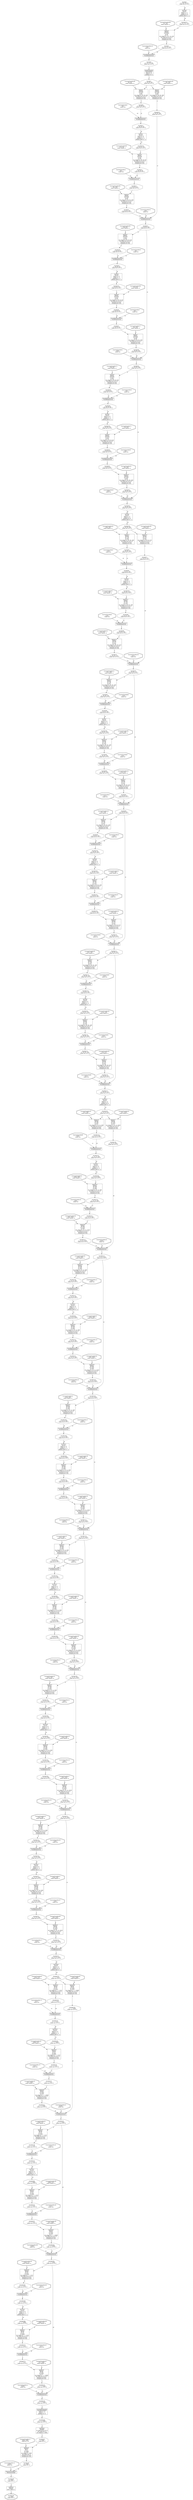 digraph webdnn_ir {
graph [
];
op_Im2Col0 [label="Im2Col0
Im2Col
ksize=(7, 7)
stride=(2, 2)
padding=(3, 3)
dilation_rate=(1, 1)", shape=box];
var_4524797512 [
label="Variable1
(1, 224, 224, 3)
Order=[N, H, W, C]",shape=octagon,style="dashed"];
var_4524797512 -> op_Im2Col0 [label="im"];
var_4782566536 [
label="Variable313
(1, 112, 112, 147)
Order=[N, H, W, C]",shape=octagon];
op_Im2Col0 -> var_4782566536 [label="col"];
op_Sgemm0 [label="Sgemm0
Sgemm
M=12544
N=64
K=147
out_shape=[1, 112, 112, 64]
out_order=[N, H, W, C]
transpose_A=True
transpose_B=True", shape=box];
var_4782566536 -> op_Sgemm0 [label="A"];
var_4788065784 [
label="ConstantVariable386
(147, 64)
Order=[AxisK, C]",shape=doubleoctagon];
var_4788065784 -> op_Sgemm0 [label="B"];
var_4524832192 [
label="Variable2
(1, 112, 112, 64)
Order=[N, H, W, C]",shape=octagon];
op_Sgemm0 -> var_4524832192 [label="C"];
op_FusedElementwise48 [label="FusedElementwise48
FusedElementwise
", shape=box];
var_4524832192 -> op_FusedElementwise48 [label="x0"];
var_4782793448 [
label="ConstantVariable219
(64,)
Order=[C]",shape=doubleoctagon];
var_4782793448 -> op_FusedElementwise48 [label="x1"];
var_4782564296 [
label="Variable6
(1, 112, 112, 64)
Order=[N, H, W, C]",shape=octagon];
op_FusedElementwise48 -> var_4782564296 [label="y"];
op_MaxPooling2D0 [label="MaxPooling2D0
MaxPooling2D
ksize=(3, 3)
stride=(2, 2)
padding=(0, 0)", shape=box];
var_4782564296 -> op_MaxPooling2D0 [label="x"];
var_4782565192 [
label="Variable7
(1, 56, 56, 64)
Order=[N, H, W, C]",shape=octagon];
op_MaxPooling2D0 -> var_4782565192 [label="y"];
op_Sgemm4 [label="Sgemm4
Sgemm
M=3136
N=256
K=64
out_shape=[1, 56, 56, 256]
out_order=[N, H, W, C]
transpose_A=True
transpose_B=True", shape=box];
var_4782565192 -> op_Sgemm4 [label="A"];
var_4911238952 [
label="ConstantVariable398
(64, 256)
Order=[AxisK, C]",shape=doubleoctagon];
var_4911238952 -> op_Sgemm4 [label="B"];
var_4782605256 [
label="Variable19
(1, 56, 56, 256)
Order=[N, H, W, C]",shape=octagon];
op_Sgemm4 -> var_4782605256 [label="C"];
op_Sgemm1 [label="Sgemm1
Sgemm
M=3136
N=64
K=64
out_shape=[1, 56, 56, 64]
out_order=[N, H, W, C]
transpose_A=True
transpose_B=True", shape=box];
var_4782565192 -> op_Sgemm1 [label="A"];
var_4784367992 [
label="ConstantVariable389
(64, 64)
Order=[AxisK, C]",shape=doubleoctagon];
var_4784367992 -> op_Sgemm1 [label="B"];
var_4782759160 [
label="Variable9
(1, 56, 56, 64)
Order=[N, H, W, C]",shape=octagon];
op_Sgemm1 -> var_4782759160 [label="C"];
op_FusedElementwise47 [label="FusedElementwise47
FusedElementwise
", shape=box];
var_4782795240 [
label="ConstantVariable7
(64,)
Order=[C]",shape=doubleoctagon];
var_4782795240 -> op_FusedElementwise47 [label="x0"];
var_4782759160 -> op_FusedElementwise47 [label="x1"];
var_4782721680 [
label="Variable12
(1, 56, 56, 64)
Order=[N, H, W, C]",shape=octagon];
op_FusedElementwise47 -> var_4782721680 [label="y"];
op_Im2Col1 [label="Im2Col1
Im2Col
ksize=(3, 3)
stride=(1, 1)
padding=(1, 1)
dilation_rate=(1, 1)", shape=box];
var_4782721680 -> op_Im2Col1 [label="im"];
var_4524834264 [
label="Variable316
(1, 56, 56, 576)
Order=[N, H, W, C]",shape=octagon];
op_Im2Col1 -> var_4524834264 [label="col"];
op_Sgemm2 [label="Sgemm2
Sgemm
M=3136
N=64
K=576
out_shape=[1, 56, 56, 64]
out_order=[N, H, W, C]
transpose_A=True
transpose_B=True", shape=box];
var_4524834264 -> op_Sgemm2 [label="A"];
var_4784337080 [
label="ConstantVariable392
(576, 64)
Order=[AxisK, C]",shape=doubleoctagon];
var_4784337080 -> op_Sgemm2 [label="B"];
var_4782719160 [
label="Variable14
(1, 56, 56, 64)
Order=[N, H, W, C]",shape=octagon];
op_Sgemm2 -> var_4782719160 [label="C"];
op_FusedElementwise46 [label="FusedElementwise46
FusedElementwise
", shape=box];
var_4782719160 -> op_FusedElementwise46 [label="x0"];
var_4782838112 [
label="ConstantVariable11
(64,)
Order=[C]",shape=doubleoctagon];
var_4782838112 -> op_FusedElementwise46 [label="x1"];
var_4782694472 [
label="Variable17
(1, 56, 56, 64)
Order=[N, H, W, C]",shape=octagon];
op_FusedElementwise46 -> var_4782694472 [label="y"];
op_Sgemm3 [label="Sgemm3
Sgemm
M=3136
N=256
K=64
out_shape=[1, 56, 56, 256]
out_order=[N, H, W, C]
transpose_A=True
transpose_B=True", shape=box];
var_4782694472 -> op_Sgemm3 [label="A"];
var_4911235704 [
label="ConstantVariable395
(64, 256)
Order=[AxisK, C]",shape=doubleoctagon];
var_4911235704 -> op_Sgemm3 [label="B"];
var_4782655416 [
label="Variable21
(1, 56, 56, 256)
Order=[N, H, W, C]",shape=octagon];
op_Sgemm3 -> var_4782655416 [label="C"];
op_FusedElementwise45 [label="FusedElementwise45
FusedElementwise
", shape=box];
var_4782913184 [
label="ConstantVariable231
(256,)
Order=[C]",shape=doubleoctagon];
var_4782913184 -> op_FusedElementwise45 [label="x0"];
var_4782655416 -> op_FusedElementwise45 [label="x1"];
var_4782605256 -> op_FusedElementwise45 [label="x2"];
var_4782870600 [
label="Variable27
(1, 56, 56, 256)
Order=[N, H, W, C]",shape=octagon];
op_FusedElementwise45 -> var_4782870600 [label="y"];
op_Sgemm5 [label="Sgemm5
Sgemm
M=3136
N=64
K=256
out_shape=[1, 56, 56, 64]
out_order=[N, H, W, C]
transpose_A=True
transpose_B=True", shape=box];
var_4782870600 -> op_Sgemm5 [label="A"];
var_4788093056 [
label="ConstantVariable383
(256, 64)
Order=[AxisK, C]",shape=doubleoctagon];
var_4788093056 -> op_Sgemm5 [label="B"];
var_4782873736 [
label="Variable29
(1, 56, 56, 64)
Order=[N, H, W, C]",shape=octagon];
op_Sgemm5 -> var_4782873736 [label="C"];
op_FusedElementwise44 [label="FusedElementwise44
FusedElementwise
", shape=box];
var_4782873736 -> op_FusedElementwise44 [label="x0"];
var_4782893768 [
label="ConstantVariable23
(64,)
Order=[C]",shape=doubleoctagon];
var_4782893768 -> op_FusedElementwise44 [label="x1"];
var_4782912120 [
label="Variable32
(1, 56, 56, 64)
Order=[N, H, W, C]",shape=octagon];
op_FusedElementwise44 -> var_4782912120 [label="y"];
op_Im2Col2 [label="Im2Col2
Im2Col
ksize=(3, 3)
stride=(1, 1)
padding=(1, 1)
dilation_rate=(1, 1)", shape=box];
var_4782912120 -> op_Im2Col2 [label="im"];
var_4782874184 [
label="Variable321
(1, 56, 56, 576)
Order=[N, H, W, C]",shape=octagon];
op_Im2Col2 -> var_4782874184 [label="col"];
op_Sgemm6 [label="Sgemm6
Sgemm
M=3136
N=64
K=576
out_shape=[1, 56, 56, 64]
out_order=[N, H, W, C]
transpose_A=True
transpose_B=True", shape=box];
var_4782874184 -> op_Sgemm6 [label="A"];
var_4788119424 [
label="ConstantVariable380
(576, 64)
Order=[AxisK, C]",shape=doubleoctagon];
var_4788119424 -> op_Sgemm6 [label="B"];
var_4782915256 [
label="Variable34
(1, 56, 56, 64)
Order=[N, H, W, C]",shape=octagon];
op_Sgemm6 -> var_4782915256 [label="C"];
op_FusedElementwise43 [label="FusedElementwise43
FusedElementwise
", shape=box];
var_4782915256 -> op_FusedElementwise43 [label="x0"];
var_4782939384 [
label="ConstantVariable27
(64,)
Order=[C]",shape=doubleoctagon];
var_4782939384 -> op_FusedElementwise43 [label="x1"];
var_4782789800 [
label="Variable37
(1, 56, 56, 64)
Order=[N, H, W, C]",shape=octagon];
op_FusedElementwise43 -> var_4782789800 [label="y"];
op_Sgemm7 [label="Sgemm7
Sgemm
M=3136
N=256
K=64
out_shape=[1, 56, 56, 256]
out_order=[N, H, W, C]
transpose_A=True
transpose_B=True", shape=box];
var_4782789800 -> op_Sgemm7 [label="A"];
var_4788196016 [
label="ConstantVariable377
(64, 256)
Order=[AxisK, C]",shape=doubleoctagon];
var_4788196016 -> op_Sgemm7 [label="B"];
var_4782993704 [
label="Variable39
(1, 56, 56, 256)
Order=[N, H, W, C]",shape=octagon];
op_Sgemm7 -> var_4782993704 [label="C"];
op_FusedElementwise42 [label="FusedElementwise42
FusedElementwise
", shape=box];
var_4782993704 -> op_FusedElementwise42 [label="x0"];
var_4782870600 -> op_FusedElementwise42 [label="x1"];
var_4782997288 [
label="ConstantVariable31
(256,)
Order=[C]",shape=doubleoctagon];
var_4782997288 -> op_FusedElementwise42 [label="x2"];
var_4783021304 [
label="Variable43
(1, 56, 56, 256)
Order=[N, H, W, C]",shape=octagon];
op_FusedElementwise42 -> var_4783021304 [label="y"];
op_Sgemm8 [label="Sgemm8
Sgemm
M=3136
N=64
K=256
out_shape=[1, 56, 56, 64]
out_order=[N, H, W, C]
transpose_A=True
transpose_B=True", shape=box];
var_4783021304 -> op_Sgemm8 [label="A"];
var_4805106544 [
label="ConstantVariable374
(256, 64)
Order=[AxisK, C]",shape=doubleoctagon];
var_4805106544 -> op_Sgemm8 [label="B"];
var_4783184248 [
label="Variable45
(1, 56, 56, 64)
Order=[N, H, W, C]",shape=octagon];
op_Sgemm8 -> var_4783184248 [label="C"];
op_FusedElementwise41 [label="FusedElementwise41
FusedElementwise
", shape=box];
var_4783182288 [
label="ConstantVariable35
(64,)
Order=[C]",shape=doubleoctagon];
var_4783182288 -> op_FusedElementwise41 [label="x0"];
var_4783184248 -> op_FusedElementwise41 [label="x1"];
var_4783146768 [
label="Variable48
(1, 56, 56, 64)
Order=[N, H, W, C]",shape=octagon];
op_FusedElementwise41 -> var_4783146768 [label="y"];
op_Im2Col3 [label="Im2Col3
Im2Col
ksize=(3, 3)
stride=(1, 1)
padding=(1, 1)
dilation_rate=(1, 1)", shape=box];
var_4783146768 -> op_Im2Col3 [label="im"];
var_4782634040 [
label="Variable325
(1, 56, 56, 576)
Order=[N, H, W, C]",shape=octagon];
op_Im2Col3 -> var_4782634040 [label="col"];
op_Sgemm9 [label="Sgemm9
Sgemm
M=3136
N=64
K=576
out_shape=[1, 56, 56, 64]
out_order=[N, H, W, C]
transpose_A=True
transpose_B=True", shape=box];
var_4782634040 -> op_Sgemm9 [label="A"];
var_4805145880 [
label="ConstantVariable371
(576, 64)
Order=[AxisK, C]",shape=doubleoctagon];
var_4805145880 -> op_Sgemm9 [label="B"];
var_4783123312 [
label="Variable50
(1, 56, 56, 64)
Order=[N, H, W, C]",shape=octagon];
op_Sgemm9 -> var_4783123312 [label="C"];
op_FusedElementwise40 [label="FusedElementwise40
FusedElementwise
", shape=box];
var_4783229976 [
label="ConstantVariable39
(64,)
Order=[C]",shape=doubleoctagon];
var_4783229976 -> op_FusedElementwise40 [label="x0"];
var_4783123312 -> op_FusedElementwise40 [label="x1"];
var_4783090432 [
label="Variable53
(1, 56, 56, 64)
Order=[N, H, W, C]",shape=octagon];
op_FusedElementwise40 -> var_4783090432 [label="y"];
op_Sgemm10 [label="Sgemm10
Sgemm
M=3136
N=256
K=64
out_shape=[1, 56, 56, 256]
out_order=[N, H, W, C]
transpose_A=True
transpose_B=True", shape=box];
var_4783090432 -> op_Sgemm10 [label="A"];
var_4891162720 [
label="ConstantVariable401
(64, 256)
Order=[AxisK, C]",shape=doubleoctagon];
var_4891162720 -> op_Sgemm10 [label="B"];
var_4783088304 [
label="Variable55
(1, 56, 56, 256)
Order=[N, H, W, C]",shape=octagon];
op_Sgemm10 -> var_4783088304 [label="C"];
op_FusedElementwise39 [label="FusedElementwise39
FusedElementwise
", shape=box];
var_4783088304 -> op_FusedElementwise39 [label="x0"];
var_4783044816 [
label="ConstantVariable43
(256,)
Order=[C]",shape=doubleoctagon];
var_4783044816 -> op_FusedElementwise39 [label="x1"];
var_4783021304 -> op_FusedElementwise39 [label="x2"];
var_4783274248 [
label="Variable59
(1, 56, 56, 256)
Order=[N, H, W, C]",shape=octagon];
op_FusedElementwise39 -> var_4783274248 [label="y"];
op_Im2Col4 [label="Im2Col4
Im2Col
ksize=(1, 1)
stride=(2, 2)
padding=(0, 0)
dilation_rate=(1, 1)", shape=box];
var_4783274248 -> op_Im2Col4 [label="im"];
var_4782607776 [
label="Variable328
(1, 28, 28, 256)
Order=[N, H, W, C]",shape=octagon];
op_Im2Col4 -> var_4782607776 [label="col"];
op_Sgemm14 [label="Sgemm14
Sgemm
M=784
N=512
K=256
out_shape=[1, 28, 28, 512]
out_order=[N, H, W, C]
transpose_A=True
transpose_B=True", shape=box];
var_4805215400 [
label="ConstantVariable368
(256, 512)
Order=[AxisK, C]",shape=doubleoctagon];
var_4805215400 -> op_Sgemm14 [label="B"];
var_4782607776 -> op_Sgemm14 [label="A"];
var_4783314312 [
label="Variable71
(1, 28, 28, 512)
Order=[N, H, W, C]",shape=octagon];
op_Sgemm14 -> var_4783314312 [label="C"];
op_Sgemm11 [label="Sgemm11
Sgemm
M=784
N=128
K=256
out_shape=[1, 28, 28, 128]
out_order=[N, H, W, C]
transpose_A=True
transpose_B=True", shape=box];
var_4782607776 -> op_Sgemm11 [label="A"];
var_4784366536 [
label="ConstantVariable404
(256, 128)
Order=[AxisK, C]",shape=doubleoctagon];
var_4784366536 -> op_Sgemm11 [label="B"];
var_4783728120 [
label="Variable61
(1, 28, 28, 128)
Order=[N, H, W, C]",shape=octagon];
op_Sgemm11 -> var_4783728120 [label="C"];
op_FusedElementwise38 [label="FusedElementwise38
FusedElementwise
", shape=box];
var_4783701520 [
label="ConstantVariable47
(128,)
Order=[C]",shape=doubleoctagon];
var_4783701520 -> op_FusedElementwise38 [label="x0"];
var_4783728120 -> op_FusedElementwise38 [label="x1"];
var_4783698832 [
label="Variable64
(1, 28, 28, 128)
Order=[N, H, W, C]",shape=octagon];
op_FusedElementwise38 -> var_4783698832 [label="y"];
op_Im2Col5 [label="Im2Col5
Im2Col
ksize=(3, 3)
stride=(1, 1)
padding=(1, 1)
dilation_rate=(1, 1)", shape=box];
var_4783698832 -> op_Im2Col5 [label="im"];
var_4782912960 [
label="Variable330
(1, 28, 28, 1152)
Order=[N, H, W, C]",shape=octagon];
op_Im2Col5 -> var_4782912960 [label="col"];
op_Sgemm12 [label="Sgemm12
Sgemm
M=784
N=128
K=1152
out_shape=[1, 28, 28, 128]
out_order=[N, H, W, C]
transpose_A=True
transpose_B=True", shape=box];
var_4782912960 -> op_Sgemm12 [label="A"];
var_4891191672 [
label="ConstantVariable407
(1152, 128)
Order=[AxisK, C]",shape=doubleoctagon];
var_4891191672 -> op_Sgemm12 [label="B"];
var_4783667576 [
label="Variable66
(1, 28, 28, 128)
Order=[N, H, W, C]",shape=octagon];
op_Sgemm12 -> var_4783667576 [label="C"];
op_FusedElementwise37 [label="FusedElementwise37
FusedElementwise
", shape=box];
var_4783644568 [
label="ConstantVariable51
(128,)
Order=[C]",shape=doubleoctagon];
var_4783644568 -> op_FusedElementwise37 [label="x0"];
var_4783667576 -> op_FusedElementwise37 [label="x1"];
var_4783641880 [
label="Variable69
(1, 28, 28, 128)
Order=[N, H, W, C]",shape=octagon];
op_FusedElementwise37 -> var_4783641880 [label="y"];
op_Sgemm13 [label="Sgemm13
Sgemm
M=784
N=512
K=128
out_shape=[1, 28, 28, 512]
out_order=[N, H, W, C]
transpose_A=True
transpose_B=True", shape=box];
var_4783641880 -> op_Sgemm13 [label="A"];
var_4787993512 [
label="ConstantVariable410
(128, 512)
Order=[AxisK, C]",shape=doubleoctagon];
var_4787993512 -> op_Sgemm13 [label="B"];
var_4783622520 [
label="Variable73
(1, 28, 28, 512)
Order=[N, H, W, C]",shape=octagon];
op_Sgemm13 -> var_4783622520 [label="C"];
op_FusedElementwise36 [label="FusedElementwise36
FusedElementwise
", shape=box];
var_4783314312 -> op_FusedElementwise36 [label="x0"];
var_4782894552 [
label="ConstantVariable228
(512,)
Order=[C]",shape=doubleoctagon];
var_4782894552 -> op_FusedElementwise36 [label="x1"];
var_4783622520 -> op_FusedElementwise36 [label="x2"];
var_4783809032 [
label="Variable79
(1, 28, 28, 512)
Order=[N, H, W, C]",shape=octagon];
op_FusedElementwise36 -> var_4783809032 [label="y"];
op_Sgemm15 [label="Sgemm15
Sgemm
M=784
N=128
K=512
out_shape=[1, 28, 28, 128]
out_order=[N, H, W, C]
transpose_A=True
transpose_B=True", shape=box];
var_4783809032 -> op_Sgemm15 [label="A"];
var_4788120712 [
label="ConstantVariable413
(512, 128)
Order=[AxisK, C]",shape=doubleoctagon];
var_4788120712 -> op_Sgemm15 [label="B"];
var_4784205952 [
label="Variable81
(1, 28, 28, 128)
Order=[N, H, W, C]",shape=octagon];
op_Sgemm15 -> var_4784205952 [label="C"];
op_FusedElementwise35 [label="FusedElementwise35
FusedElementwise
", shape=box];
var_4784205952 -> op_FusedElementwise35 [label="x0"];
var_4784178848 [
label="ConstantVariable63
(128,)
Order=[C]",shape=doubleoctagon];
var_4784178848 -> op_FusedElementwise35 [label="x1"];
var_4784155616 [
label="Variable84
(1, 28, 28, 128)
Order=[N, H, W, C]",shape=octagon];
op_FusedElementwise35 -> var_4784155616 [label="y"];
op_Im2Col7 [label="Im2Col7
Im2Col
ksize=(3, 3)
stride=(1, 1)
padding=(1, 1)
dilation_rate=(1, 1)", shape=box];
var_4784155616 -> op_Im2Col7 [label="im"];
var_4782939888 [
label="Variable336
(1, 28, 28, 1152)
Order=[N, H, W, C]",shape=octagon];
op_Im2Col7 -> var_4782939888 [label="col"];
op_Sgemm16 [label="Sgemm16
Sgemm
M=784
N=128
K=1152
out_shape=[1, 28, 28, 128]
out_order=[N, H, W, C]
transpose_A=True
transpose_B=True", shape=box];
var_4782939888 -> op_Sgemm16 [label="A"];
var_4805262696 [
label="ConstantVariable365
(1152, 128)
Order=[AxisK, C]",shape=doubleoctagon];
var_4805262696 -> op_Sgemm16 [label="B"];
var_4784153096 [
label="Variable86
(1, 28, 28, 128)
Order=[N, H, W, C]",shape=octagon];
op_Sgemm16 -> var_4784153096 [label="C"];
op_FusedElementwise34 [label="FusedElementwise34
FusedElementwise
", shape=box];
var_4784153096 -> op_FusedElementwise34 [label="x0"];
var_4784134688 [
label="ConstantVariable67
(128,)
Order=[C]",shape=doubleoctagon];
var_4784134688 -> op_FusedElementwise34 [label="x1"];
var_4783849312 [
label="Variable89
(1, 28, 28, 128)
Order=[N, H, W, C]",shape=octagon];
op_FusedElementwise34 -> var_4783849312 [label="y"];
op_Sgemm17 [label="Sgemm17
Sgemm
M=784
N=512
K=128
out_shape=[1, 28, 28, 512]
out_order=[N, H, W, C]
transpose_A=True
transpose_B=True", shape=box];
var_4783849312 -> op_Sgemm17 [label="A"];
var_4788162064 [
label="ConstantVariable416
(128, 512)
Order=[AxisK, C]",shape=doubleoctagon];
var_4788162064 -> op_Sgemm17 [label="B"];
var_4783846792 [
label="Variable91
(1, 28, 28, 512)
Order=[N, H, W, C]",shape=octagon];
op_Sgemm17 -> var_4783846792 [label="C"];
op_FusedElementwise33 [label="FusedElementwise33
FusedElementwise
", shape=box];
var_4783809032 -> op_FusedElementwise33 [label="x0"];
var_4783812000 [
label="ConstantVariable71
(512,)
Order=[C]",shape=doubleoctagon];
var_4783812000 -> op_FusedElementwise33 [label="x1"];
var_4783846792 -> op_FusedElementwise33 [label="x2"];
var_4784242136 [
label="Variable95
(1, 28, 28, 512)
Order=[N, H, W, C]",shape=octagon];
op_FusedElementwise33 -> var_4784242136 [label="y"];
op_Sgemm18 [label="Sgemm18
Sgemm
M=784
N=128
K=512
out_shape=[1, 28, 28, 128]
out_order=[N, H, W, C]
transpose_A=True
transpose_B=True", shape=box];
var_4784242136 -> op_Sgemm18 [label="A"];
var_4890956016 [
label="ConstantVariable419
(512, 128)
Order=[AxisK, C]",shape=doubleoctagon];
var_4890956016 -> op_Sgemm18 [label="B"];
var_4784282200 [
label="Variable97
(1, 28, 28, 128)
Order=[N, H, W, C]",shape=octagon];
op_Sgemm18 -> var_4784282200 [label="C"];
op_FusedElementwise32 [label="FusedElementwise32
FusedElementwise
", shape=box];
var_4784302232 [
label="ConstantVariable75
(128,)
Order=[C]",shape=doubleoctagon];
var_4784302232 -> op_FusedElementwise32 [label="x0"];
var_4784282200 -> op_FusedElementwise32 [label="x1"];
var_4784336968 [
label="Variable100
(1, 28, 28, 128)
Order=[N, H, W, C]",shape=octagon];
op_FusedElementwise32 -> var_4784336968 [label="y"];
op_Im2Col8 [label="Im2Col8
Im2Col
ksize=(3, 3)
stride=(1, 1)
padding=(1, 1)
dilation_rate=(1, 1)", shape=box];
var_4784336968 -> op_Im2Col8 [label="im"];
var_4782790416 [
label="Variable340
(1, 28, 28, 1152)
Order=[N, H, W, C]",shape=octagon];
op_Im2Col8 -> var_4782790416 [label="col"];
op_Sgemm19 [label="Sgemm19
Sgemm
M=784
N=128
K=1152
out_shape=[1, 28, 28, 128]
out_order=[N, H, W, C]
transpose_A=True
transpose_B=True", shape=box];
var_4782790416 -> op_Sgemm19 [label="A"];
var_4890860848 [
label="ConstantVariable422
(1152, 128)
Order=[AxisK, C]",shape=doubleoctagon];
var_4890860848 -> op_Sgemm19 [label="B"];
var_4784340104 [
label="Variable102
(1, 28, 28, 128)
Order=[N, H, W, C]",shape=octagon];
op_Sgemm19 -> var_4784340104 [label="C"];
op_FusedElementwise31 [label="FusedElementwise31
FusedElementwise
", shape=box];
var_4784340104 -> op_FusedElementwise31 [label="x0"];
var_4784368328 [
label="ConstantVariable79
(128,)
Order=[C]",shape=doubleoctagon];
var_4784368328 -> op_FusedElementwise31 [label="x1"];
var_4787991160 [
label="Variable105
(1, 28, 28, 128)
Order=[N, H, W, C]",shape=octagon];
op_FusedElementwise31 -> var_4787991160 [label="y"];
op_Sgemm20 [label="Sgemm20
Sgemm
M=784
N=512
K=128
out_shape=[1, 28, 28, 512]
out_order=[N, H, W, C]
transpose_A=True
transpose_B=True", shape=box];
var_4787991160 -> op_Sgemm20 [label="A"];
var_4805147056 [
label="ConstantVariable425
(128, 512)
Order=[AxisK, C]",shape=doubleoctagon];
var_4805147056 -> op_Sgemm20 [label="B"];
var_4787994296 [
label="Variable107
(1, 28, 28, 512)
Order=[N, H, W, C]",shape=octagon];
op_Sgemm20 -> var_4787994296 [label="C"];
op_FusedElementwise30 [label="FusedElementwise30
FusedElementwise
", shape=box];
var_4787994296 -> op_FusedElementwise30 [label="x0"];
var_4784242136 -> op_FusedElementwise30 [label="x1"];
var_4788026616 [
label="ConstantVariable83
(512,)
Order=[C]",shape=doubleoctagon];
var_4788026616 -> op_FusedElementwise30 [label="x2"];
var_4788067016 [
label="Variable111
(1, 28, 28, 512)
Order=[N, H, W, C]",shape=octagon];
op_FusedElementwise30 -> var_4788067016 [label="y"];
op_Sgemm21 [label="Sgemm21
Sgemm
M=784
N=128
K=512
out_shape=[1, 28, 28, 128]
out_order=[N, H, W, C]
transpose_A=True
transpose_B=True", shape=box];
var_4788067016 -> op_Sgemm21 [label="A"];
var_4825238552 [
label="ConstantVariable362
(512, 128)
Order=[AxisK, C]",shape=doubleoctagon];
var_4825238552 -> op_Sgemm21 [label="B"];
var_4788094792 [
label="Variable113
(1, 28, 28, 128)
Order=[N, H, W, C]",shape=octagon];
op_Sgemm21 -> var_4788094792 [label="C"];
op_FusedElementwise29 [label="FusedElementwise29
FusedElementwise
", shape=box];
var_4788118920 [
label="ConstantVariable87
(128,)
Order=[C]",shape=doubleoctagon];
var_4788118920 -> op_FusedElementwise29 [label="x0"];
var_4788094792 -> op_FusedElementwise29 [label="x1"];
var_4788120824 [
label="Variable116
(1, 28, 28, 128)
Order=[N, H, W, C]",shape=octagon];
op_FusedElementwise29 -> var_4788120824 [label="y"];
op_Im2Col9 [label="Im2Col9
Im2Col
ksize=(3, 3)
stride=(1, 1)
padding=(1, 1)
dilation_rate=(1, 1)", shape=box];
var_4788120824 -> op_Im2Col9 [label="im"];
var_4782995104 [
label="Variable344
(1, 28, 28, 1152)
Order=[N, H, W, C]",shape=octagon];
op_Im2Col9 -> var_4782995104 [label="col"];
op_Sgemm22 [label="Sgemm22
Sgemm
M=784
N=128
K=1152
out_shape=[1, 28, 28, 128]
out_order=[N, H, W, C]
transpose_A=True
transpose_B=True", shape=box];
var_4782995104 -> op_Sgemm22 [label="A"];
var_4825306616 [
label="ConstantVariable359
(1152, 128)
Order=[AxisK, C]",shape=doubleoctagon];
var_4825306616 -> op_Sgemm22 [label="B"];
var_4788160888 [
label="Variable118
(1, 28, 28, 128)
Order=[N, H, W, C]",shape=octagon];
op_Sgemm22 -> var_4788160888 [label="C"];
op_FusedElementwise28 [label="FusedElementwise28
FusedElementwise
", shape=box];
var_4788197304 [
label="ConstantVariable91
(128,)
Order=[C]",shape=doubleoctagon];
var_4788197304 -> op_FusedElementwise28 [label="x0"];
var_4788160888 -> op_FusedElementwise28 [label="x1"];
var_4788199208 [
label="Variable121
(1, 28, 28, 128)
Order=[N, H, W, C]",shape=octagon];
op_FusedElementwise28 -> var_4788199208 [label="y"];
op_Sgemm23 [label="Sgemm23
Sgemm
M=784
N=512
K=128
out_shape=[1, 28, 28, 512]
out_order=[N, H, W, C]
transpose_A=True
transpose_B=True", shape=box];
var_4788199208 -> op_Sgemm23 [label="A"];
var_4825309136 [
label="ConstantVariable356
(128, 512)
Order=[AxisK, C]",shape=doubleoctagon];
var_4825309136 -> op_Sgemm23 [label="B"];
var_4788226984 [
label="Variable123
(1, 28, 28, 512)
Order=[N, H, W, C]",shape=octagon];
op_Sgemm23 -> var_4788226984 [label="C"];
op_FusedElementwise27 [label="FusedElementwise27
FusedElementwise
", shape=box];
var_4788226984 -> op_FusedElementwise27 [label="x0"];
var_4788067016 -> op_FusedElementwise27 [label="x1"];
var_4805036520 [
label="ConstantVariable95
(512,)
Order=[C]",shape=doubleoctagon];
var_4805036520 -> op_FusedElementwise27 [label="x2"];
var_4805068728 [
label="Variable127
(1, 28, 28, 512)
Order=[N, H, W, C]",shape=octagon];
op_FusedElementwise27 -> var_4805068728 [label="y"];
op_Im2Col12 [label="Im2Col12
Im2Col
ksize=(1, 1)
stride=(2, 2)
padding=(0, 0)
dilation_rate=(1, 1)", shape=box];
var_4805068728 -> op_Im2Col12 [label="im"];
var_4783018616 [
label="Variable352
(1, 14, 14, 512)
Order=[N, H, W, C]",shape=octagon];
op_Im2Col12 -> var_4783018616 [label="col"];
op_Sgemm27 [label="Sgemm27
Sgemm
M=196
N=1024
K=512
out_shape=[1, 14, 14, 1024]
out_order=[N, H, W, C]
transpose_A=True
transpose_B=True", shape=box];
var_4783018616 -> op_Sgemm27 [label="A"];
var_4825352008 [
label="ConstantVariable353
(512, 1024)
Order=[AxisK, C]",shape=doubleoctagon];
var_4825352008 -> op_Sgemm27 [label="B"];
var_4825235864 [
label="Variable139
(1, 14, 14, 1024)
Order=[N, H, W, C]",shape=octagon];
op_Sgemm27 -> var_4825235864 [label="C"];
op_Sgemm24 [label="Sgemm24
Sgemm
M=196
N=256
K=512
out_shape=[1, 14, 14, 256]
out_order=[N, H, W, C]
transpose_A=True
transpose_B=True", shape=box];
var_4890907032 [
label="ConstantVariable428
(512, 256)
Order=[AxisK, C]",shape=doubleoctagon];
var_4890907032 -> op_Sgemm24 [label="B"];
var_4783018616 -> op_Sgemm24 [label="A"];
var_4805104696 [
label="Variable129
(1, 14, 14, 256)
Order=[N, H, W, C]",shape=octagon];
op_Sgemm24 -> var_4805104696 [label="C"];
op_FusedElementwise26 [label="FusedElementwise26
FusedElementwise
", shape=box];
var_4805104696 -> op_FusedElementwise26 [label="x0"];
var_4805105144 [
label="ConstantVariable99
(256,)
Order=[C]",shape=doubleoctagon];
var_4805105144 -> op_FusedElementwise26 [label="x1"];
var_4805144928 [
label="Variable132
(1, 14, 14, 256)
Order=[N, H, W, C]",shape=octagon];
op_FusedElementwise26 -> var_4805144928 [label="y"];
op_Im2Col11 [label="Im2Col11
Im2Col
ksize=(3, 3)
stride=(1, 1)
padding=(1, 1)
dilation_rate=(1, 1)", shape=box];
var_4805144928 -> op_Im2Col11 [label="im"];
var_4783018504 [
label="Variable349
(1, 14, 14, 2304)
Order=[N, H, W, C]",shape=octagon];
op_Im2Col11 -> var_4783018504 [label="col"];
op_Sgemm25 [label="Sgemm25
Sgemm
M=196
N=256
K=2304
out_shape=[1, 14, 14, 256]
out_order=[N, H, W, C]
transpose_A=True
transpose_B=True", shape=box];
var_4783018504 -> op_Sgemm25 [label="A"];
var_4805218200 [
label="ConstantVariable431
(2304, 256)
Order=[AxisK, C]",shape=doubleoctagon];
var_4805218200 -> op_Sgemm25 [label="B"];
var_4805146552 [
label="Variable134
(1, 14, 14, 256)
Order=[N, H, W, C]",shape=octagon];
op_Sgemm25 -> var_4805146552 [label="C"];
op_FusedElementwise25 [label="FusedElementwise25
FusedElementwise
", shape=box];
var_4805147392 [
label="ConstantVariable103
(256,)
Order=[C]",shape=doubleoctagon];
var_4805147392 -> op_FusedElementwise25 [label="x0"];
var_4805146552 -> op_FusedElementwise25 [label="x1"];
var_4805215736 [
label="Variable137
(1, 14, 14, 256)
Order=[N, H, W, C]",shape=octagon];
op_FusedElementwise25 -> var_4805215736 [label="y"];
op_Sgemm26 [label="Sgemm26
Sgemm
M=196
N=1024
K=256
out_shape=[1, 14, 14, 1024]
out_order=[N, H, W, C]
transpose_A=True
transpose_B=True", shape=box];
var_4805215736 -> op_Sgemm26 [label="A"];
var_4890747904 [
label="ConstantVariable434
(256, 1024)
Order=[AxisK, C]",shape=doubleoctagon];
var_4890747904 -> op_Sgemm26 [label="B"];
var_4805217360 [
label="Variable141
(1, 14, 14, 1024)
Order=[N, H, W, C]",shape=octagon];
op_Sgemm26 -> var_4805217360 [label="C"];
op_FusedElementwise24 [label="FusedElementwise24
FusedElementwise
", shape=box];
var_4825235864 -> op_FusedElementwise24 [label="x0"];
var_4782894272 [
label="ConstantVariable225
(1024,)
Order=[C]",shape=doubleoctagon];
var_4782894272 -> op_FusedElementwise24 [label="x1"];
var_4805217360 -> op_FusedElementwise24 [label="x2"];
var_4825236816 [
label="Variable147
(1, 14, 14, 1024)
Order=[N, H, W, C]",shape=octagon];
op_FusedElementwise24 -> var_4825236816 [label="y"];
op_Sgemm28 [label="Sgemm28
Sgemm
M=196
N=256
K=1024
out_shape=[1, 14, 14, 256]
out_order=[N, H, W, C]
transpose_A=True
transpose_B=True", shape=box];
var_4825236816 -> op_Sgemm28 [label="A"];
var_4825404696 [
label="ConstantVariable350
(1024, 256)
Order=[AxisK, C]",shape=doubleoctagon];
var_4825404696 -> op_Sgemm28 [label="B"];
var_4825239504 [
label="Variable149
(1, 14, 14, 256)
Order=[N, H, W, C]",shape=octagon];
op_Sgemm28 -> var_4825239504 [label="C"];
op_FusedElementwise23 [label="FusedElementwise23
FusedElementwise
", shape=box];
var_4825305888 [
label="ConstantVariable115
(256,)
Order=[C]",shape=doubleoctagon];
var_4825305888 -> op_FusedElementwise23 [label="x0"];
var_4825239504 -> op_FusedElementwise23 [label="x1"];
var_4825308688 [
label="Variable152
(1, 14, 14, 256)
Order=[N, H, W, C]",shape=octagon];
op_FusedElementwise23 -> var_4825308688 [label="y"];
op_Im2Col13 [label="Im2Col13
Im2Col
ksize=(3, 3)
stride=(1, 1)
padding=(1, 1)
dilation_rate=(1, 1)", shape=box];
var_4825308688 -> op_Im2Col13 [label="im"];
var_4783020408 [
label="Variable355
(1, 14, 14, 2304)
Order=[N, H, W, C]",shape=octagon];
op_Im2Col13 -> var_4783020408 [label="col"];
op_Sgemm29 [label="Sgemm29
Sgemm
M=196
N=256
K=2304
out_shape=[1, 14, 14, 256]
out_order=[N, H, W, C]
transpose_A=True
transpose_B=True", shape=box];
var_4783020408 -> op_Sgemm29 [label="A"];
var_4825466528 [
label="ConstantVariable347
(2304, 256)
Order=[AxisK, C]",shape=doubleoctagon];
var_4825466528 -> op_Sgemm29 [label="B"];
var_4825351336 [
label="Variable154
(1, 14, 14, 256)
Order=[N, H, W, C]",shape=octagon];
op_Sgemm29 -> var_4825351336 [label="C"];
op_FusedElementwise22 [label="FusedElementwise22
FusedElementwise
", shape=box];
var_4825351336 -> op_FusedElementwise22 [label="x0"];
var_4825352176 [
label="ConstantVariable119
(256,)
Order=[C]",shape=doubleoctagon];
var_4825352176 -> op_FusedElementwise22 [label="x1"];
var_4825404136 [
label="Variable157
(1, 14, 14, 256)
Order=[N, H, W, C]",shape=octagon];
op_FusedElementwise22 -> var_4825404136 [label="y"];
op_Sgemm30 [label="Sgemm30
Sgemm
M=196
N=1024
K=256
out_shape=[1, 14, 14, 1024]
out_order=[N, H, W, C]
transpose_A=True
transpose_B=True", shape=box];
var_4825404136 -> op_Sgemm30 [label="A"];
var_4826551800 [
label="ConstantVariable344
(256, 1024)
Order=[AxisK, C]",shape=doubleoctagon];
var_4826551800 -> op_Sgemm30 [label="B"];
var_4825405760 [
label="Variable159
(1, 14, 14, 1024)
Order=[N, H, W, C]",shape=octagon];
op_Sgemm30 -> var_4825405760 [label="C"];
op_FusedElementwise21 [label="FusedElementwise21
FusedElementwise
", shape=box];
var_4825465240 [
label="ConstantVariable123
(1024,)
Order=[C]",shape=doubleoctagon];
var_4825465240 -> op_FusedElementwise21 [label="x0"];
var_4825405760 -> op_FusedElementwise21 [label="x1"];
var_4825236816 -> op_FusedElementwise21 [label="x2"];
var_4825467760 [
label="Variable163
(1, 14, 14, 1024)
Order=[N, H, W, C]",shape=octagon];
op_FusedElementwise21 -> var_4825467760 [label="y"];
op_Sgemm31 [label="Sgemm31
Sgemm
M=196
N=256
K=1024
out_shape=[1, 14, 14, 256]
out_order=[N, H, W, C]
transpose_A=True
transpose_B=True", shape=box];
var_4825467760 -> op_Sgemm31 [label="A"];
var_4911291080 [
label="ConstantVariable341
(1024, 256)
Order=[AxisK, C]",shape=doubleoctagon];
var_4911291080 -> op_Sgemm31 [label="B"];
var_4826667160 [
label="Variable165
(1, 14, 14, 256)
Order=[N, H, W, C]",shape=octagon];
op_Sgemm31 -> var_4826667160 [label="C"];
op_FusedElementwise20 [label="FusedElementwise20
FusedElementwise
", shape=box];
var_4826667160 -> op_FusedElementwise20 [label="x0"];
var_4826666096 [
label="ConstantVariable127
(256,)
Order=[C]",shape=doubleoctagon];
var_4826666096 -> op_FusedElementwise20 [label="x1"];
var_4826665816 [
label="Variable168
(1, 14, 14, 256)
Order=[N, H, W, C]",shape=octagon];
op_FusedElementwise20 -> var_4826665816 [label="y"];
op_Im2Col14 [label="Im2Col14
Im2Col
ksize=(3, 3)
stride=(1, 1)
padding=(1, 1)
dilation_rate=(1, 1)", shape=box];
var_4826665816 -> op_Im2Col14 [label="im"];
var_4783273128 [
label="Variable359
(1, 14, 14, 2304)
Order=[N, H, W, C]",shape=octagon];
op_Im2Col14 -> var_4783273128 [label="col"];
op_Sgemm32 [label="Sgemm32
Sgemm
M=196
N=256
K=2304
out_shape=[1, 14, 14, 256]
out_order=[N, H, W, C]
transpose_A=True
transpose_B=True", shape=box];
var_4783273128 -> op_Sgemm32 [label="A"];
var_4911292368 [
label="ConstantVariable338
(2304, 256)
Order=[AxisK, C]",shape=doubleoctagon];
var_4911292368 -> op_Sgemm32 [label="B"];
var_4826613016 [
label="Variable170
(1, 14, 14, 256)
Order=[N, H, W, C]",shape=octagon];
op_Sgemm32 -> var_4826613016 [label="C"];
op_FusedElementwise19 [label="FusedElementwise19
FusedElementwise
", shape=box];
var_4826613016 -> op_FusedElementwise19 [label="x0"];
var_4826614248 [
label="ConstantVariable131
(256,)
Order=[C]",shape=doubleoctagon];
var_4826614248 -> op_FusedElementwise19 [label="x1"];
var_4826611896 [
label="Variable173
(1, 14, 14, 256)
Order=[N, H, W, C]",shape=octagon];
op_FusedElementwise19 -> var_4826611896 [label="y"];
op_Sgemm33 [label="Sgemm33
Sgemm
M=196
N=1024
K=256
out_shape=[1, 14, 14, 1024]
out_order=[N, H, W, C]
transpose_A=True
transpose_B=True", shape=box];
var_4826611896 -> op_Sgemm33 [label="A"];
var_4911291248 [
label="ConstantVariable335
(256, 1024)
Order=[AxisK, C]",shape=doubleoctagon];
var_4911291248 -> op_Sgemm33 [label="B"];
var_4826552920 [
label="Variable175
(1, 14, 14, 1024)
Order=[N, H, W, C]",shape=octagon];
op_Sgemm33 -> var_4826552920 [label="C"];
op_FusedElementwise18 [label="FusedElementwise18
FusedElementwise
", shape=box];
var_4826550792 [
label="ConstantVariable135
(1024,)
Order=[C]",shape=doubleoctagon];
var_4826550792 -> op_FusedElementwise18 [label="x0"];
var_4826552920 -> op_FusedElementwise18 [label="x1"];
var_4825467760 -> op_FusedElementwise18 [label="x2"];
var_4826550624 [
label="Variable179
(1, 14, 14, 1024)
Order=[N, H, W, C]",shape=octagon];
op_FusedElementwise18 -> var_4826550624 [label="y"];
op_Sgemm34 [label="Sgemm34
Sgemm
M=196
N=256
K=1024
out_shape=[1, 14, 14, 256]
out_order=[N, H, W, C]
transpose_A=True
transpose_B=True", shape=box];
var_4826550624 -> op_Sgemm34 [label="A"];
var_4911291752 [
label="ConstantVariable332
(1024, 256)
Order=[AxisK, C]",shape=doubleoctagon];
var_4911291752 -> op_Sgemm34 [label="B"];
var_4826614192 [
label="Variable181
(1, 14, 14, 256)
Order=[N, H, W, C]",shape=octagon];
op_Sgemm34 -> var_4826614192 [label="C"];
op_FusedElementwise17 [label="FusedElementwise17
FusedElementwise
", shape=box];
var_4826614192 -> op_FusedElementwise17 [label="x0"];
var_4826723664 [
label="ConstantVariable139
(256,)
Order=[C]",shape=doubleoctagon];
var_4826723664 -> op_FusedElementwise17 [label="x1"];
var_4826725344 [
label="Variable184
(1, 14, 14, 256)
Order=[N, H, W, C]",shape=octagon];
op_FusedElementwise17 -> var_4826725344 [label="y"];
op_Im2Col15 [label="Im2Col15
Im2Col
ksize=(3, 3)
stride=(1, 1)
padding=(1, 1)
dilation_rate=(1, 1)", shape=box];
var_4826725344 -> op_Im2Col15 [label="im"];
var_4783274304 [
label="Variable363
(1, 14, 14, 2304)
Order=[N, H, W, C]",shape=octagon];
op_Im2Col15 -> var_4783274304 [label="col"];
op_Sgemm35 [label="Sgemm35
Sgemm
M=196
N=256
K=2304
out_shape=[1, 14, 14, 256]
out_order=[N, H, W, C]
transpose_A=True
transpose_B=True", shape=box];
var_4783274304 -> op_Sgemm35 [label="A"];
var_4911290016 [
label="ConstantVariable329
(2304, 256)
Order=[AxisK, C]",shape=doubleoctagon];
var_4911290016 -> op_Sgemm35 [label="B"];
var_4826608248 [
label="Variable186
(1, 14, 14, 256)
Order=[N, H, W, C]",shape=octagon];
op_Sgemm35 -> var_4826608248 [label="C"];
op_FusedElementwise16 [label="FusedElementwise16
FusedElementwise
", shape=box];
var_4826609088 [
label="ConstantVariable143
(256,)
Order=[C]",shape=doubleoctagon];
var_4826609088 -> op_FusedElementwise16 [label="x0"];
var_4826608248 -> op_FusedElementwise16 [label="x1"];
var_4886200504 [
label="Variable189
(1, 14, 14, 256)
Order=[N, H, W, C]",shape=octagon];
op_FusedElementwise16 -> var_4886200504 [label="y"];
op_Sgemm36 [label="Sgemm36
Sgemm
M=196
N=1024
K=256
out_shape=[1, 14, 14, 1024]
out_order=[N, H, W, C]
transpose_A=True
transpose_B=True", shape=box];
var_4886200504 -> op_Sgemm36 [label="A"];
var_4911290520 [
label="ConstantVariable326
(256, 1024)
Order=[AxisK, C]",shape=doubleoctagon];
var_4911290520 -> op_Sgemm36 [label="B"];
var_4886202128 [
label="Variable191
(1, 14, 14, 1024)
Order=[N, H, W, C]",shape=octagon];
op_Sgemm36 -> var_4886202128 [label="C"];
op_FusedElementwise15 [label="FusedElementwise15
FusedElementwise
", shape=box];
var_4886202128 -> op_FusedElementwise15 [label="x0"];
var_4886202968 [
label="ConstantVariable147
(1024,)
Order=[C]",shape=doubleoctagon];
var_4886202968 -> op_FusedElementwise15 [label="x1"];
var_4826550624 -> op_FusedElementwise15 [label="x2"];
var_4886247744 [
label="Variable195
(1, 14, 14, 1024)
Order=[N, H, W, C]",shape=octagon];
op_FusedElementwise15 -> var_4886247744 [label="y"];
op_Sgemm37 [label="Sgemm37
Sgemm
M=196
N=256
K=1024
out_shape=[1, 14, 14, 256]
out_order=[N, H, W, C]
transpose_A=True
transpose_B=True", shape=box];
var_4886247744 -> op_Sgemm37 [label="A"];
var_4911289512 [
label="ConstantVariable323
(1024, 256)
Order=[AxisK, C]",shape=doubleoctagon];
var_4911289512 -> op_Sgemm37 [label="B"];
var_4886249368 [
label="Variable197
(1, 14, 14, 256)
Order=[N, H, W, C]",shape=octagon];
op_Sgemm37 -> var_4886249368 [label="C"];
op_FusedElementwise14 [label="FusedElementwise14
FusedElementwise
", shape=box];
var_4886249368 -> op_FusedElementwise14 [label="x0"];
var_4886291176 [
label="ConstantVariable151
(256,)
Order=[C]",shape=doubleoctagon];
var_4886291176 -> op_FusedElementwise14 [label="x1"];
var_4886293976 [
label="Variable200
(1, 14, 14, 256)
Order=[N, H, W, C]",shape=octagon];
op_FusedElementwise14 -> var_4886293976 [label="y"];
op_Im2Col16 [label="Im2Col16
Im2Col
ksize=(3, 3)
stride=(1, 1)
padding=(1, 1)
dilation_rate=(1, 1)", shape=box];
var_4886293976 -> op_Im2Col16 [label="im"];
var_4783313976 [
label="Variable367
(1, 14, 14, 2304)
Order=[N, H, W, C]",shape=octagon];
op_Im2Col16 -> var_4783313976 [label="col"];
op_Sgemm38 [label="Sgemm38
Sgemm
M=196
N=256
K=2304
out_shape=[1, 14, 14, 256]
out_order=[N, H, W, C]
transpose_A=True
transpose_B=True", shape=box];
var_4783313976 -> op_Sgemm38 [label="A"];
var_4911288392 [
label="ConstantVariable320
(2304, 256)
Order=[AxisK, C]",shape=doubleoctagon];
var_4911288392 -> op_Sgemm38 [label="B"];
var_4886353008 [
label="Variable202
(1, 14, 14, 256)
Order=[N, H, W, C]",shape=octagon];
op_Sgemm38 -> var_4886353008 [label="C"];
op_FusedElementwise13 [label="FusedElementwise13
FusedElementwise
", shape=box];
var_4886353848 [
label="ConstantVariable155
(256,)
Order=[C]",shape=doubleoctagon];
var_4886353848 -> op_FusedElementwise13 [label="x0"];
var_4886353008 -> op_FusedElementwise13 [label="x1"];
var_4890481328 [
label="Variable205
(1, 14, 14, 256)
Order=[N, H, W, C]",shape=octagon];
op_FusedElementwise13 -> var_4890481328 [label="y"];
op_Sgemm39 [label="Sgemm39
Sgemm
M=196
N=1024
K=256
out_shape=[1, 14, 14, 1024]
out_order=[N, H, W, C]
transpose_A=True
transpose_B=True", shape=box];
var_4890481328 -> op_Sgemm39 [label="A"];
var_4911288840 [
label="ConstantVariable317
(256, 1024)
Order=[AxisK, C]",shape=doubleoctagon];
var_4911288840 -> op_Sgemm39 [label="B"];
var_4890482952 [
label="Variable207
(1, 14, 14, 1024)
Order=[N, H, W, C]",shape=octagon];
op_Sgemm39 -> var_4890482952 [label="C"];
op_FusedElementwise12 [label="FusedElementwise12
FusedElementwise
", shape=box];
var_4890482952 -> op_FusedElementwise12 [label="x0"];
var_4886247744 -> op_FusedElementwise12 [label="x1"];
var_4890530144 [
label="ConstantVariable159
(1024,)
Order=[C]",shape=doubleoctagon];
var_4890530144 -> op_FusedElementwise12 [label="x2"];
var_4890532664 [
label="Variable211
(1, 14, 14, 1024)
Order=[N, H, W, C]",shape=octagon];
op_FusedElementwise12 -> var_4890532664 [label="y"];
op_Sgemm40 [label="Sgemm40
Sgemm
M=196
N=256
K=1024
out_shape=[1, 14, 14, 256]
out_order=[N, H, W, C]
transpose_A=True
transpose_B=True", shape=box];
var_4890532664 -> op_Sgemm40 [label="A"];
var_4911289064 [
label="ConstantVariable314
(1024, 256)
Order=[AxisK, C]",shape=doubleoctagon];
var_4911289064 -> op_Sgemm40 [label="B"];
var_4890583504 [
label="Variable213
(1, 14, 14, 256)
Order=[N, H, W, C]",shape=octagon];
op_Sgemm40 -> var_4890583504 [label="C"];
op_FusedElementwise11 [label="FusedElementwise11
FusedElementwise
", shape=box];
var_4890584344 [
label="ConstantVariable163
(256,)
Order=[C]",shape=doubleoctagon];
var_4890584344 -> op_FusedElementwise11 [label="x0"];
var_4890583504 -> op_FusedElementwise11 [label="x1"];
var_4890587088 [
label="Variable216
(1, 14, 14, 256)
Order=[N, H, W, C]",shape=octagon];
op_FusedElementwise11 -> var_4890587088 [label="y"];
op_Im2Col17 [label="Im2Col17
Im2Col
ksize=(3, 3)
stride=(1, 1)
padding=(1, 1)
dilation_rate=(1, 1)", shape=box];
var_4890587088 -> op_Im2Col17 [label="im"];
var_4783598728 [
label="Variable371
(1, 14, 14, 2304)
Order=[N, H, W, C]",shape=octagon];
op_Im2Col17 -> var_4783598728 [label="col"];
op_Sgemm41 [label="Sgemm41
Sgemm
M=196
N=256
K=2304
out_shape=[1, 14, 14, 256]
out_order=[N, H, W, C]
transpose_A=True
transpose_B=True", shape=box];
var_4783598728 -> op_Sgemm41 [label="A"];
var_4911289232 [
label="ConstantVariable311
(2304, 256)
Order=[AxisK, C]",shape=doubleoctagon];
var_4911289232 -> op_Sgemm41 [label="B"];
var_4890642024 [
label="Variable218
(1, 14, 14, 256)
Order=[N, H, W, C]",shape=octagon];
op_Sgemm41 -> var_4890642024 [label="C"];
op_FusedElementwise10 [label="FusedElementwise10
FusedElementwise
", shape=box];
var_4890642864 [
label="ConstantVariable167
(256,)
Order=[C]",shape=doubleoctagon];
var_4890642864 -> op_FusedElementwise10 [label="x0"];
var_4890642024 -> op_FusedElementwise10 [label="x1"];
var_4890686632 [
label="Variable221
(1, 14, 14, 256)
Order=[N, H, W, C]",shape=octagon];
op_FusedElementwise10 -> var_4890686632 [label="y"];
op_Sgemm42 [label="Sgemm42
Sgemm
M=196
N=1024
K=256
out_shape=[1, 14, 14, 1024]
out_order=[N, H, W, C]
transpose_A=True
transpose_B=True", shape=box];
var_4890686632 -> op_Sgemm42 [label="A"];
var_4911289568 [
label="ConstantVariable308
(256, 1024)
Order=[AxisK, C]",shape=doubleoctagon];
var_4911289568 -> op_Sgemm42 [label="B"];
var_4890688256 [
label="Variable223
(1, 14, 14, 1024)
Order=[N, H, W, C]",shape=octagon];
op_Sgemm42 -> var_4890688256 [label="C"];
op_FusedElementwise9 [label="FusedElementwise9
FusedElementwise
", shape=box];
var_4890688256 -> op_FusedElementwise9 [label="x0"];
var_4890532664 -> op_FusedElementwise9 [label="x1"];
var_4890747736 [
label="ConstantVariable171
(1024,)
Order=[C]",shape=doubleoctagon];
var_4890747736 -> op_FusedElementwise9 [label="x2"];
var_4890750256 [
label="Variable227
(1, 14, 14, 1024)
Order=[N, H, W, C]",shape=octagon];
op_FusedElementwise9 -> var_4890750256 [label="y"];
op_Im2Col20 [label="Im2Col20
Im2Col
ksize=(1, 1)
stride=(2, 2)
padding=(0, 0)
dilation_rate=(1, 1)", shape=box];
var_4890750256 -> op_Im2Col20 [label="im"];
var_4784241016 [
label="Variable379
(1, 7, 7, 1024)
Order=[N, H, W, C]",shape=octagon];
op_Im2Col20 -> var_4784241016 [label="col"];
op_Sgemm46 [label="Sgemm46
Sgemm
M=49
N=2048
K=1024
out_shape=[1, 7, 7, 2048]
out_order=[N, H, W, C]
transpose_A=True
transpose_B=True", shape=box];
var_4784241016 -> op_Sgemm46 [label="A"];
var_4911288728 [
label="ConstantVariable305
(1024, 2048)
Order=[AxisK, C]",shape=doubleoctagon];
var_4911288728 -> op_Sgemm46 [label="B"];
var_4890797000 [
label="Variable239
(1, 7, 7, 2048)
Order=[N, H, W, C]",shape=octagon];
op_Sgemm46 -> var_4890797000 [label="C"];
op_Sgemm43 [label="Sgemm43
Sgemm
M=49
N=512
K=1024
out_shape=[1, 7, 7, 512]
out_order=[N, H, W, C]
transpose_A=True
transpose_B=True", shape=box];
var_4890689152 [
label="ConstantVariable437
(1024, 512)
Order=[AxisK, C]",shape=doubleoctagon];
var_4890689152 -> op_Sgemm43 [label="B"];
var_4784241016 -> op_Sgemm43 [label="A"];
var_4890958088 [
label="Variable229
(1, 7, 7, 512)
Order=[N, H, W, C]",shape=octagon];
op_Sgemm43 -> var_4890958088 [label="C"];
op_FusedElementwise8 [label="FusedElementwise8
FusedElementwise
", shape=box];
var_4890958088 -> op_FusedElementwise8 [label="x0"];
var_4890959320 [
label="ConstantVariable175
(512,)
Order=[C]",shape=doubleoctagon];
var_4890959320 -> op_FusedElementwise8 [label="x1"];
var_4890956912 [
label="Variable232
(1, 7, 7, 512)
Order=[N, H, W, C]",shape=octagon];
op_FusedElementwise8 -> var_4890956912 [label="y"];
op_Im2Col19 [label="Im2Col19
Im2Col
ksize=(3, 3)
stride=(1, 1)
padding=(1, 1)
dilation_rate=(1, 1)", shape=box];
var_4890956912 -> op_Im2Col19 [label="im"];
var_4783808864 [
label="Variable376
(1, 7, 7, 4608)
Order=[N, H, W, C]",shape=octagon];
op_Im2Col19 -> var_4783808864 [label="col"];
op_Sgemm44 [label="Sgemm44
Sgemm
M=49
N=512
K=4608
out_shape=[1, 7, 7, 512]
out_order=[N, H, W, C]
transpose_A=True
transpose_B=True", shape=box];
var_4783808864 -> op_Sgemm44 [label="A"];
var_4825239056 [
label="ConstantVariable440
(4608, 512)
Order=[AxisK, C]",shape=doubleoctagon];
var_4825239056 -> op_Sgemm44 [label="B"];
var_4890908208 [
label="Variable234
(1, 7, 7, 512)
Order=[N, H, W, C]",shape=octagon];
op_Sgemm44 -> var_4890908208 [label="C"];
op_FusedElementwise7 [label="FusedElementwise7
FusedElementwise
", shape=box];
var_4890909440 [
label="ConstantVariable179
(512,)
Order=[C]",shape=doubleoctagon];
var_4890909440 -> op_FusedElementwise7 [label="x0"];
var_4890908208 -> op_FusedElementwise7 [label="x1"];
var_4890907088 [
label="Variable237
(1, 7, 7, 512)
Order=[N, H, W, C]",shape=octagon];
op_FusedElementwise7 -> var_4890907088 [label="y"];
op_Sgemm45 [label="Sgemm45
Sgemm
M=49
N=2048
K=512
out_shape=[1, 7, 7, 2048]
out_order=[N, H, W, C]
transpose_A=True
transpose_B=True", shape=box];
var_4890907088 -> op_Sgemm45 [label="A"];
var_4890688760 [
label="ConstantVariable443
(512, 2048)
Order=[AxisK, C]",shape=doubleoctagon];
var_4890688760 -> op_Sgemm45 [label="B"];
var_4890858552 [
label="Variable241
(1, 7, 7, 2048)
Order=[N, H, W, C]",shape=octagon];
op_Sgemm45 -> var_4890858552 [label="C"];
op_FusedElementwise6 [label="FusedElementwise6
FusedElementwise
", shape=box];
var_4890858552 -> op_FusedElementwise6 [label="x0"];
var_4782870712 [
label="ConstantVariable222
(2048,)
Order=[C]",shape=doubleoctagon];
var_4782870712 -> op_FusedElementwise6 [label="x1"];
var_4890797000 -> op_FusedElementwise6 [label="x2"];
var_4890860680 [
label="Variable247
(1, 7, 7, 2048)
Order=[N, H, W, C]",shape=octagon];
op_FusedElementwise6 -> var_4890860680 [label="y"];
op_Sgemm47 [label="Sgemm47
Sgemm
M=49
N=512
K=2048
out_shape=[1, 7, 7, 512]
out_order=[N, H, W, C]
transpose_A=True
transpose_B=True", shape=box];
var_4890860680 -> op_Sgemm47 [label="A"];
var_4911239120 [
label="ConstantVariable302
(2048, 512)
Order=[AxisK, C]",shape=doubleoctagon];
var_4911239120 -> op_Sgemm47 [label="B"];
var_4890956408 [
label="Variable249
(1, 7, 7, 512)
Order=[N, H, W, C]",shape=octagon];
op_Sgemm47 -> var_4890956408 [label="C"];
op_FusedElementwise5 [label="FusedElementwise5
FusedElementwise
", shape=box];
var_4891015376 [
label="ConstantVariable191
(512,)
Order=[C]",shape=doubleoctagon];
var_4891015376 -> op_FusedElementwise5 [label="x0"];
var_4890956408 -> op_FusedElementwise5 [label="x1"];
var_4891016888 [
label="Variable252
(1, 7, 7, 512)
Order=[N, H, W, C]",shape=octagon];
op_FusedElementwise5 -> var_4891016888 [label="y"];
op_Im2Col21 [label="Im2Col21
Im2Col
ksize=(3, 3)
stride=(1, 1)
padding=(1, 1)
dilation_rate=(1, 1)", shape=box];
var_4891016888 -> op_Im2Col21 [label="im"];
var_4784240960 [
label="Variable382
(1, 7, 7, 4608)
Order=[N, H, W, C]",shape=octagon];
op_Im2Col21 -> var_4784240960 [label="col"];
op_Sgemm48 [label="Sgemm48
Sgemm
M=49
N=512
K=4608
out_shape=[1, 7, 7, 512]
out_order=[N, H, W, C]
transpose_A=True
transpose_B=True", shape=box];
var_4784240960 -> op_Sgemm48 [label="A"];
var_4911238504 [
label="ConstantVariable299
(4608, 512)
Order=[AxisK, C]",shape=doubleoctagon];
var_4911238504 -> op_Sgemm48 [label="B"];
var_4891161936 [
label="Variable254
(1, 7, 7, 512)
Order=[N, H, W, C]",shape=octagon];
op_Sgemm48 -> var_4891161936 [label="C"];
op_FusedElementwise4 [label="FusedElementwise4
FusedElementwise
", shape=box];
var_4891162776 [
label="ConstantVariable195
(512,)
Order=[C]",shape=doubleoctagon];
var_4891162776 -> op_FusedElementwise4 [label="x0"];
var_4891161936 -> op_FusedElementwise4 [label="x1"];
var_4891190160 [
label="Variable257
(1, 7, 7, 512)
Order=[N, H, W, C]",shape=octagon];
op_FusedElementwise4 -> var_4891190160 [label="y"];
op_Sgemm49 [label="Sgemm49
Sgemm
M=49
N=2048
K=512
out_shape=[1, 7, 7, 2048]
out_order=[N, H, W, C]
transpose_A=True
transpose_B=True", shape=box];
var_4891190160 -> op_Sgemm49 [label="A"];
var_4911238560 [
label="ConstantVariable296
(512, 2048)
Order=[AxisK, C]",shape=doubleoctagon];
var_4911238560 -> op_Sgemm49 [label="B"];
var_4891191784 [
label="Variable259
(1, 7, 7, 2048)
Order=[N, H, W, C]",shape=octagon];
op_Sgemm49 -> var_4891191784 [label="C"];
op_FusedElementwise3 [label="FusedElementwise3
FusedElementwise
", shape=box];
var_4890860680 -> op_FusedElementwise3 [label="x0"];
var_4911235648 [
label="ConstantVariable199
(2048,)
Order=[C]",shape=doubleoctagon];
var_4911235648 -> op_FusedElementwise3 [label="x1"];
var_4891191784 -> op_FusedElementwise3 [label="x2"];
var_4911238168 [
label="Variable263
(1, 7, 7, 2048)
Order=[N, H, W, C]",shape=octagon];
op_FusedElementwise3 -> var_4911238168 [label="y"];
op_Sgemm50 [label="Sgemm50
Sgemm
M=49
N=512
K=2048
out_shape=[1, 7, 7, 512]
out_order=[N, H, W, C]
transpose_A=True
transpose_B=True", shape=box];
var_4911238168 -> op_Sgemm50 [label="A"];
var_4911236712 [
label="ConstantVariable293
(2048, 512)
Order=[AxisK, C]",shape=doubleoctagon];
var_4911236712 -> op_Sgemm50 [label="B"];
var_4911289008 [
label="Variable265
(1, 7, 7, 512)
Order=[N, H, W, C]",shape=octagon];
op_Sgemm50 -> var_4911289008 [label="C"];
op_FusedElementwise2 [label="FusedElementwise2
FusedElementwise
", shape=box];
var_4911289008 -> op_FusedElementwise2 [label="x0"];
var_4911289848 [
label="ConstantVariable203
(512,)
Order=[C]",shape=doubleoctagon];
var_4911289848 -> op_FusedElementwise2 [label="x1"];
var_4911337712 [
label="Variable268
(1, 7, 7, 512)
Order=[N, H, W, C]",shape=octagon];
op_FusedElementwise2 -> var_4911337712 [label="y"];
op_Im2Col22 [label="Im2Col22
Im2Col
ksize=(3, 3)
stride=(1, 1)
padding=(1, 1)
dilation_rate=(1, 1)", shape=box];
var_4911337712 -> op_Im2Col22 [label="im"];
var_4784280464 [
label="Variable386
(1, 7, 7, 4608)
Order=[N, H, W, C]",shape=octagon];
op_Im2Col22 -> var_4784280464 [label="col"];
op_Sgemm51 [label="Sgemm51
Sgemm
M=49
N=512
K=4608
out_shape=[1, 7, 7, 512]
out_order=[N, H, W, C]
transpose_A=True
transpose_B=True", shape=box];
var_4784280464 -> op_Sgemm51 [label="A"];
var_4911237944 [
label="ConstantVariable290
(4608, 512)
Order=[AxisK, C]",shape=doubleoctagon];
var_4911237944 -> op_Sgemm51 [label="B"];
var_4911339336 [
label="Variable270
(1, 7, 7, 512)
Order=[N, H, W, C]",shape=octagon];
op_Sgemm51 -> var_4911339336 [label="C"];
op_FusedElementwise1 [label="FusedElementwise1
FusedElementwise
", shape=box];
var_4911340176 [
label="ConstantVariable207
(512,)
Order=[C]",shape=doubleoctagon];
var_4911340176 -> op_FusedElementwise1 [label="x0"];
var_4911339336 -> op_FusedElementwise1 [label="x1"];
var_4911388040 [
label="Variable273
(1, 7, 7, 512)
Order=[N, H, W, C]",shape=octagon];
op_FusedElementwise1 -> var_4911388040 [label="y"];
op_Sgemm52 [label="Sgemm52
Sgemm
M=49
N=2048
K=512
out_shape=[1, 7, 7, 2048]
out_order=[N, H, W, C]
transpose_A=True
transpose_B=True", shape=box];
var_4911388040 -> op_Sgemm52 [label="A"];
var_4911237160 [
label="ConstantVariable287
(512, 2048)
Order=[AxisK, C]",shape=doubleoctagon];
var_4911237160 -> op_Sgemm52 [label="B"];
var_4911389664 [
label="Variable275
(1, 7, 7, 2048)
Order=[N, H, W, C]",shape=octagon];
op_Sgemm52 -> var_4911389664 [label="C"];
op_FusedElementwise0 [label="FusedElementwise0
FusedElementwise
", shape=box];
var_4911238168 -> op_FusedElementwise0 [label="x0"];
var_4911445048 [
label="ConstantVariable211
(2048,)
Order=[C]",shape=doubleoctagon];
var_4911445048 -> op_FusedElementwise0 [label="x1"];
var_4911389664 -> op_FusedElementwise0 [label="x2"];
var_4911447568 [
label="Variable279
(1, 7, 7, 2048)
Order=[N, H, W, C]",shape=octagon];
op_FusedElementwise0 -> var_4911447568 [label="y"];
op_AveragePooling2D0 [label="AveragePooling2D0
AveragePooling2D
ksize=(7, 7)
stride=(7, 7)
padding=(0, 0)", shape=box];
var_4911447568 -> op_AveragePooling2D0 [label="x"];
var_4816626128 [
label="Variable280
(1, 1, 1, 2048)
Order=[N, H, W, C]",shape=octagon];
op_AveragePooling2D0 -> var_4816626128 [label="y"];
op_Reshape0 [label="Reshape0
Reshape
in_order=[N, H, W, C]
out_order=[N, C]
out_shape=[1, 2048]", shape=box];
var_4816626128 -> op_Reshape0 [label="x"];
var_4816626856 [
label="Variable281
(1, 2048)
Order=[N, C]",shape=octagon];
op_Reshape0 -> var_4816626856 [label="y"];
op_Sgemm53 [label="Sgemm53
Sgemm
M=1
N=1000
K=2048
out_shape=(1, 1000)
out_order=[N, C]
transpose_A=True
transpose_B=True", shape=box];
var_4816626856 -> op_Sgemm53 [label="A"];
var_4816627416 [
label="ConstantVariable212
(2048, 1000)
Order=[C, N]",shape=doubleoctagon];
var_4816627416 -> op_Sgemm53 [label="B"];
var_4816627080 [
label="Variable282
(1, 1000)
Order=[N, C]",shape=octagon];
op_Sgemm53 -> var_4816627080 [label="C"];
op_ElementwiseAdd122 [label="ElementwiseAdd122
ElementwiseAdd
", shape=box];
var_4816627080 -> op_ElementwiseAdd122 [label="x0"];
var_4816628256 [
label="ConstantVariable213
(1000,)
Order=[C]",shape=doubleoctagon];
var_4816628256 -> op_ElementwiseAdd122 [label="x1"];
var_4816627360 [
label="Variable283
(1, 1000)
Order=[N, C]",shape=octagon];
op_ElementwiseAdd122 -> var_4816627360 [label="y"];
op_Softmax0 [label="Softmax0
Softmax
axis=<Axis C>", shape=box];
var_4816627360 -> op_Softmax0 [label="x"];
var_4816629208 [
label="Variable284
(1, 1000)
Order=[N, C]",shape=octagon,style="bold"];
op_Softmax0 -> var_4816629208 [label="y"];
}